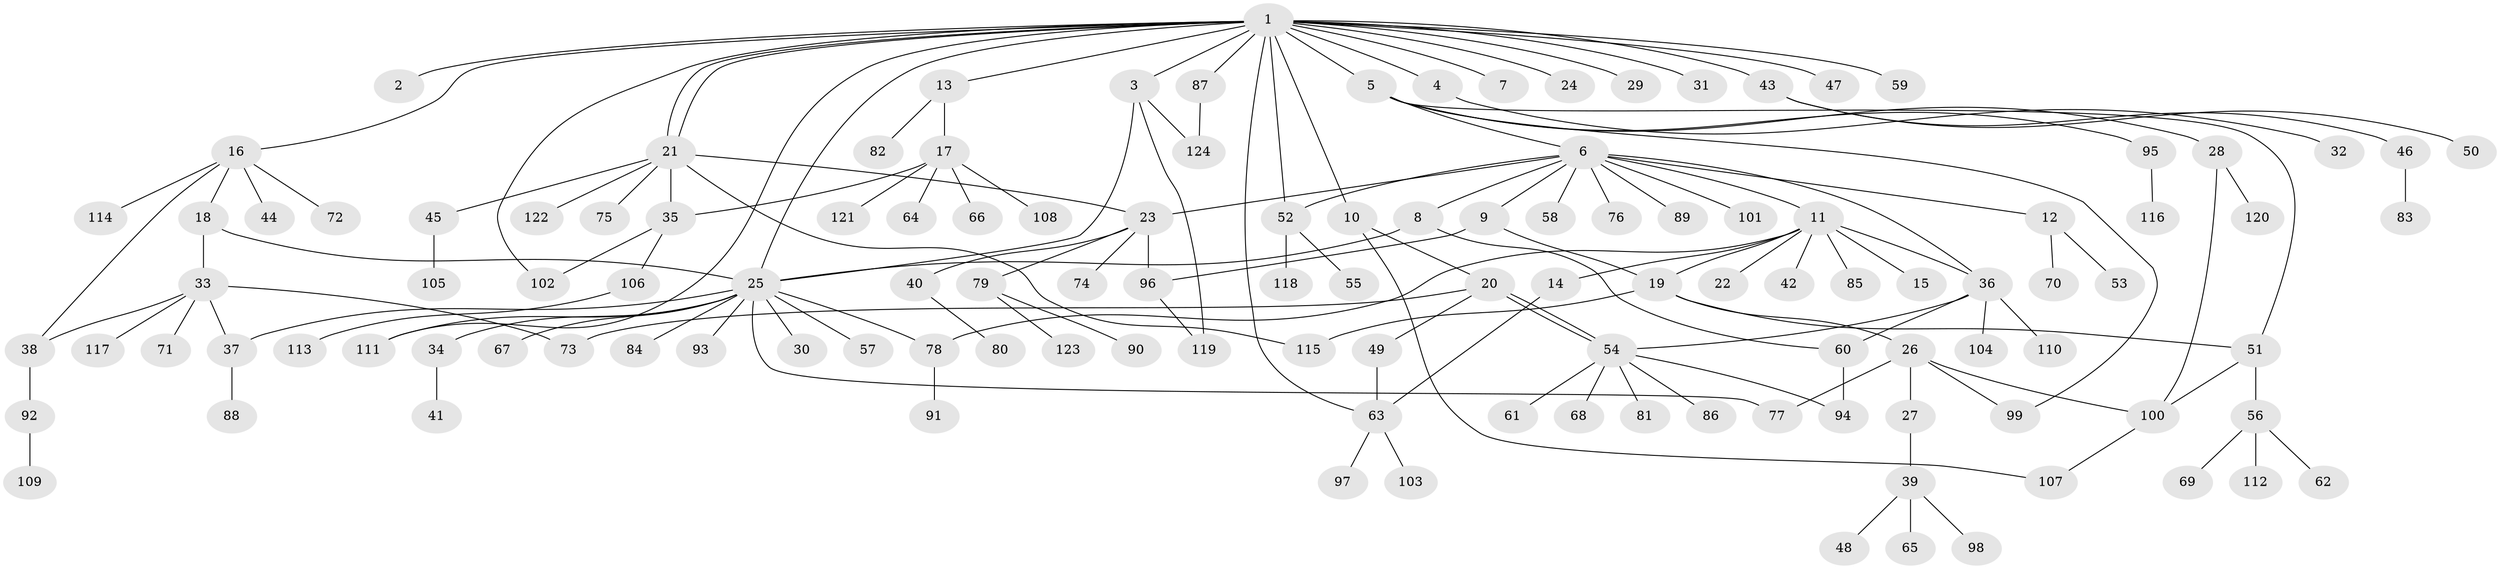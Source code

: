 // coarse degree distribution, {22: 0.010526315789473684, 1: 0.5473684210526316, 4: 0.06315789473684211, 2: 0.17894736842105263, 6: 0.031578947368421054, 13: 0.021052631578947368, 3: 0.06315789473684211, 8: 0.021052631578947368, 7: 0.021052631578947368, 5: 0.031578947368421054, 9: 0.010526315789473684}
// Generated by graph-tools (version 1.1) at 2025/41/03/06/25 10:41:47]
// undirected, 124 vertices, 154 edges
graph export_dot {
graph [start="1"]
  node [color=gray90,style=filled];
  1;
  2;
  3;
  4;
  5;
  6;
  7;
  8;
  9;
  10;
  11;
  12;
  13;
  14;
  15;
  16;
  17;
  18;
  19;
  20;
  21;
  22;
  23;
  24;
  25;
  26;
  27;
  28;
  29;
  30;
  31;
  32;
  33;
  34;
  35;
  36;
  37;
  38;
  39;
  40;
  41;
  42;
  43;
  44;
  45;
  46;
  47;
  48;
  49;
  50;
  51;
  52;
  53;
  54;
  55;
  56;
  57;
  58;
  59;
  60;
  61;
  62;
  63;
  64;
  65;
  66;
  67;
  68;
  69;
  70;
  71;
  72;
  73;
  74;
  75;
  76;
  77;
  78;
  79;
  80;
  81;
  82;
  83;
  84;
  85;
  86;
  87;
  88;
  89;
  90;
  91;
  92;
  93;
  94;
  95;
  96;
  97;
  98;
  99;
  100;
  101;
  102;
  103;
  104;
  105;
  106;
  107;
  108;
  109;
  110;
  111;
  112;
  113;
  114;
  115;
  116;
  117;
  118;
  119;
  120;
  121;
  122;
  123;
  124;
  1 -- 2;
  1 -- 3;
  1 -- 4;
  1 -- 5;
  1 -- 7;
  1 -- 10;
  1 -- 13;
  1 -- 16;
  1 -- 21;
  1 -- 21;
  1 -- 24;
  1 -- 25;
  1 -- 29;
  1 -- 31;
  1 -- 43;
  1 -- 47;
  1 -- 52;
  1 -- 59;
  1 -- 63;
  1 -- 87;
  1 -- 102;
  1 -- 111;
  3 -- 25;
  3 -- 119;
  3 -- 124;
  4 -- 32;
  5 -- 6;
  5 -- 28;
  5 -- 51;
  5 -- 95;
  5 -- 99;
  6 -- 8;
  6 -- 9;
  6 -- 11;
  6 -- 12;
  6 -- 23;
  6 -- 36;
  6 -- 52;
  6 -- 58;
  6 -- 76;
  6 -- 89;
  6 -- 101;
  8 -- 25;
  8 -- 60;
  9 -- 19;
  9 -- 96;
  10 -- 20;
  10 -- 107;
  11 -- 14;
  11 -- 15;
  11 -- 19;
  11 -- 22;
  11 -- 36;
  11 -- 42;
  11 -- 78;
  11 -- 85;
  12 -- 53;
  12 -- 70;
  13 -- 17;
  13 -- 82;
  14 -- 63;
  16 -- 18;
  16 -- 38;
  16 -- 44;
  16 -- 72;
  16 -- 114;
  17 -- 35;
  17 -- 64;
  17 -- 66;
  17 -- 108;
  17 -- 121;
  18 -- 25;
  18 -- 33;
  19 -- 26;
  19 -- 51;
  19 -- 115;
  20 -- 49;
  20 -- 54;
  20 -- 54;
  20 -- 73;
  21 -- 23;
  21 -- 35;
  21 -- 45;
  21 -- 75;
  21 -- 115;
  21 -- 122;
  23 -- 40;
  23 -- 74;
  23 -- 79;
  23 -- 96;
  25 -- 30;
  25 -- 34;
  25 -- 37;
  25 -- 57;
  25 -- 67;
  25 -- 77;
  25 -- 78;
  25 -- 84;
  25 -- 93;
  25 -- 111;
  26 -- 27;
  26 -- 77;
  26 -- 99;
  26 -- 100;
  27 -- 39;
  28 -- 100;
  28 -- 120;
  33 -- 37;
  33 -- 38;
  33 -- 71;
  33 -- 73;
  33 -- 117;
  34 -- 41;
  35 -- 102;
  35 -- 106;
  36 -- 54;
  36 -- 60;
  36 -- 104;
  36 -- 110;
  37 -- 88;
  38 -- 92;
  39 -- 48;
  39 -- 65;
  39 -- 98;
  40 -- 80;
  43 -- 46;
  43 -- 50;
  45 -- 105;
  46 -- 83;
  49 -- 63;
  51 -- 56;
  51 -- 100;
  52 -- 55;
  52 -- 118;
  54 -- 61;
  54 -- 68;
  54 -- 81;
  54 -- 86;
  54 -- 94;
  56 -- 62;
  56 -- 69;
  56 -- 112;
  60 -- 94;
  63 -- 97;
  63 -- 103;
  78 -- 91;
  79 -- 90;
  79 -- 123;
  87 -- 124;
  92 -- 109;
  95 -- 116;
  96 -- 119;
  100 -- 107;
  106 -- 113;
}
